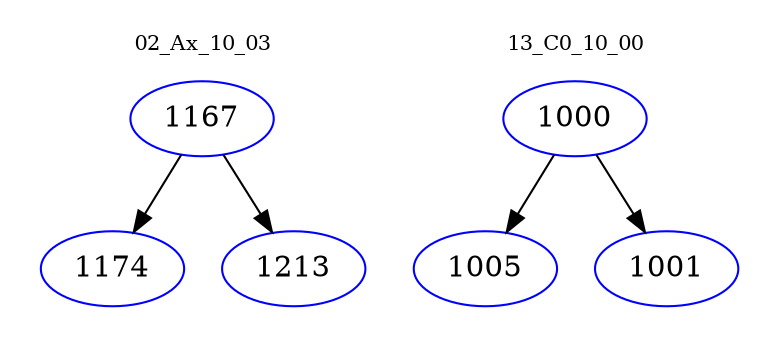 digraph{
subgraph cluster_0 {
color = white
label = "02_Ax_10_03";
fontsize=10;
T0_1167 [label="1167", color="blue"]
T0_1167 -> T0_1174 [color="black"]
T0_1174 [label="1174", color="blue"]
T0_1167 -> T0_1213 [color="black"]
T0_1213 [label="1213", color="blue"]
}
subgraph cluster_1 {
color = white
label = "13_C0_10_00";
fontsize=10;
T1_1000 [label="1000", color="blue"]
T1_1000 -> T1_1005 [color="black"]
T1_1005 [label="1005", color="blue"]
T1_1000 -> T1_1001 [color="black"]
T1_1001 [label="1001", color="blue"]
}
}
